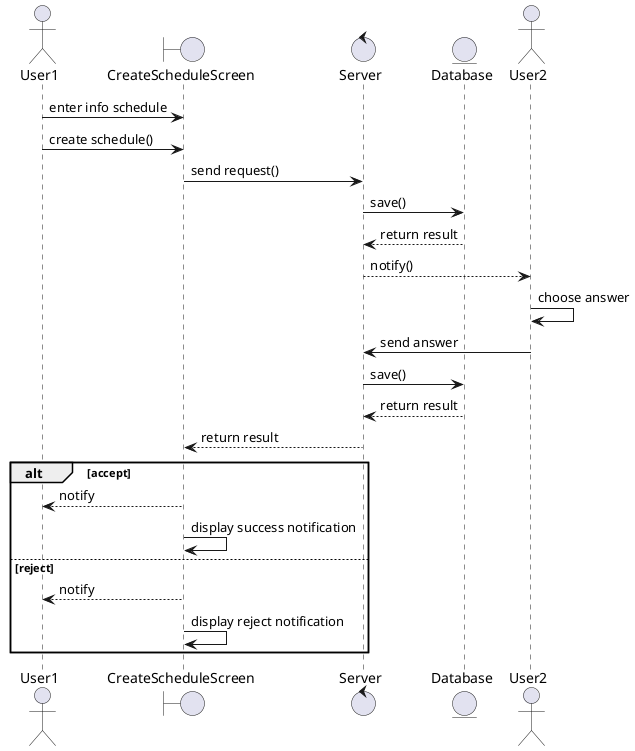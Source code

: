 @startuml
actor User1
boundary CreateScheduleScreen
control Server
entity Database
actor User2

User1 -> CreateScheduleScreen : enter info schedule
User1 -> CreateScheduleScreen : create schedule()
CreateScheduleScreen -> Server: send request()
Server -> Database : save()
Database --> Server : return result
Server --> User2 : notify()
User2 -> User2 : choose answer
User2 -> Server : send answer
Server -> Database : save()
Database --> Server : return result
Server --> CreateScheduleScreen : return result
alt accept
CreateScheduleScreen --> User1: notify
CreateScheduleScreen -> CreateScheduleScreen : display success notification
else reject
CreateScheduleScreen --> User1: notify
CreateScheduleScreen -> CreateScheduleScreen : display reject notification
end
@enduml
